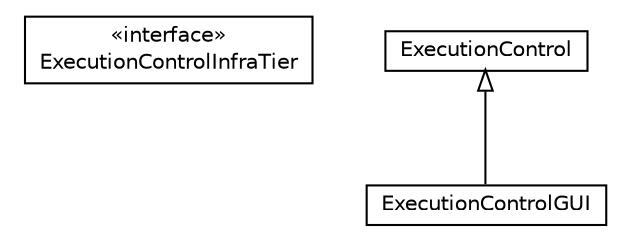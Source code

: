 #!/usr/local/bin/dot
#
# Class diagram 
# Generated by UMLGraph version R5_6_6-1-g9240c4 (http://www.umlgraph.org/)
#

digraph G {
	edge [fontname="Helvetica",fontsize=10,labelfontname="Helvetica",labelfontsize=10];
	node [fontname="Helvetica",fontsize=10,shape=plaintext];
	nodesep=0.25;
	ranksep=0.5;
	// jason.control.ExecutionControlInfraTier
	c1970 [label=<<table title="jason.control.ExecutionControlInfraTier" border="0" cellborder="1" cellspacing="0" cellpadding="2" port="p" href="./ExecutionControlInfraTier.html">
		<tr><td><table border="0" cellspacing="0" cellpadding="1">
<tr><td align="center" balign="center"> &#171;interface&#187; </td></tr>
<tr><td align="center" balign="center"> ExecutionControlInfraTier </td></tr>
		</table></td></tr>
		</table>>, URL="./ExecutionControlInfraTier.html", fontname="Helvetica", fontcolor="black", fontsize=10.0];
	// jason.control.ExecutionControlGUI
	c1971 [label=<<table title="jason.control.ExecutionControlGUI" border="0" cellborder="1" cellspacing="0" cellpadding="2" port="p" href="./ExecutionControlGUI.html">
		<tr><td><table border="0" cellspacing="0" cellpadding="1">
<tr><td align="center" balign="center"> ExecutionControlGUI </td></tr>
		</table></td></tr>
		</table>>, URL="./ExecutionControlGUI.html", fontname="Helvetica", fontcolor="black", fontsize=10.0];
	// jason.control.ExecutionControl
	c1972 [label=<<table title="jason.control.ExecutionControl" border="0" cellborder="1" cellspacing="0" cellpadding="2" port="p" href="./ExecutionControl.html">
		<tr><td><table border="0" cellspacing="0" cellpadding="1">
<tr><td align="center" balign="center"> ExecutionControl </td></tr>
		</table></td></tr>
		</table>>, URL="./ExecutionControl.html", fontname="Helvetica", fontcolor="black", fontsize=10.0];
	//jason.control.ExecutionControlGUI extends jason.control.ExecutionControl
	c1972:p -> c1971:p [dir=back,arrowtail=empty];
}

